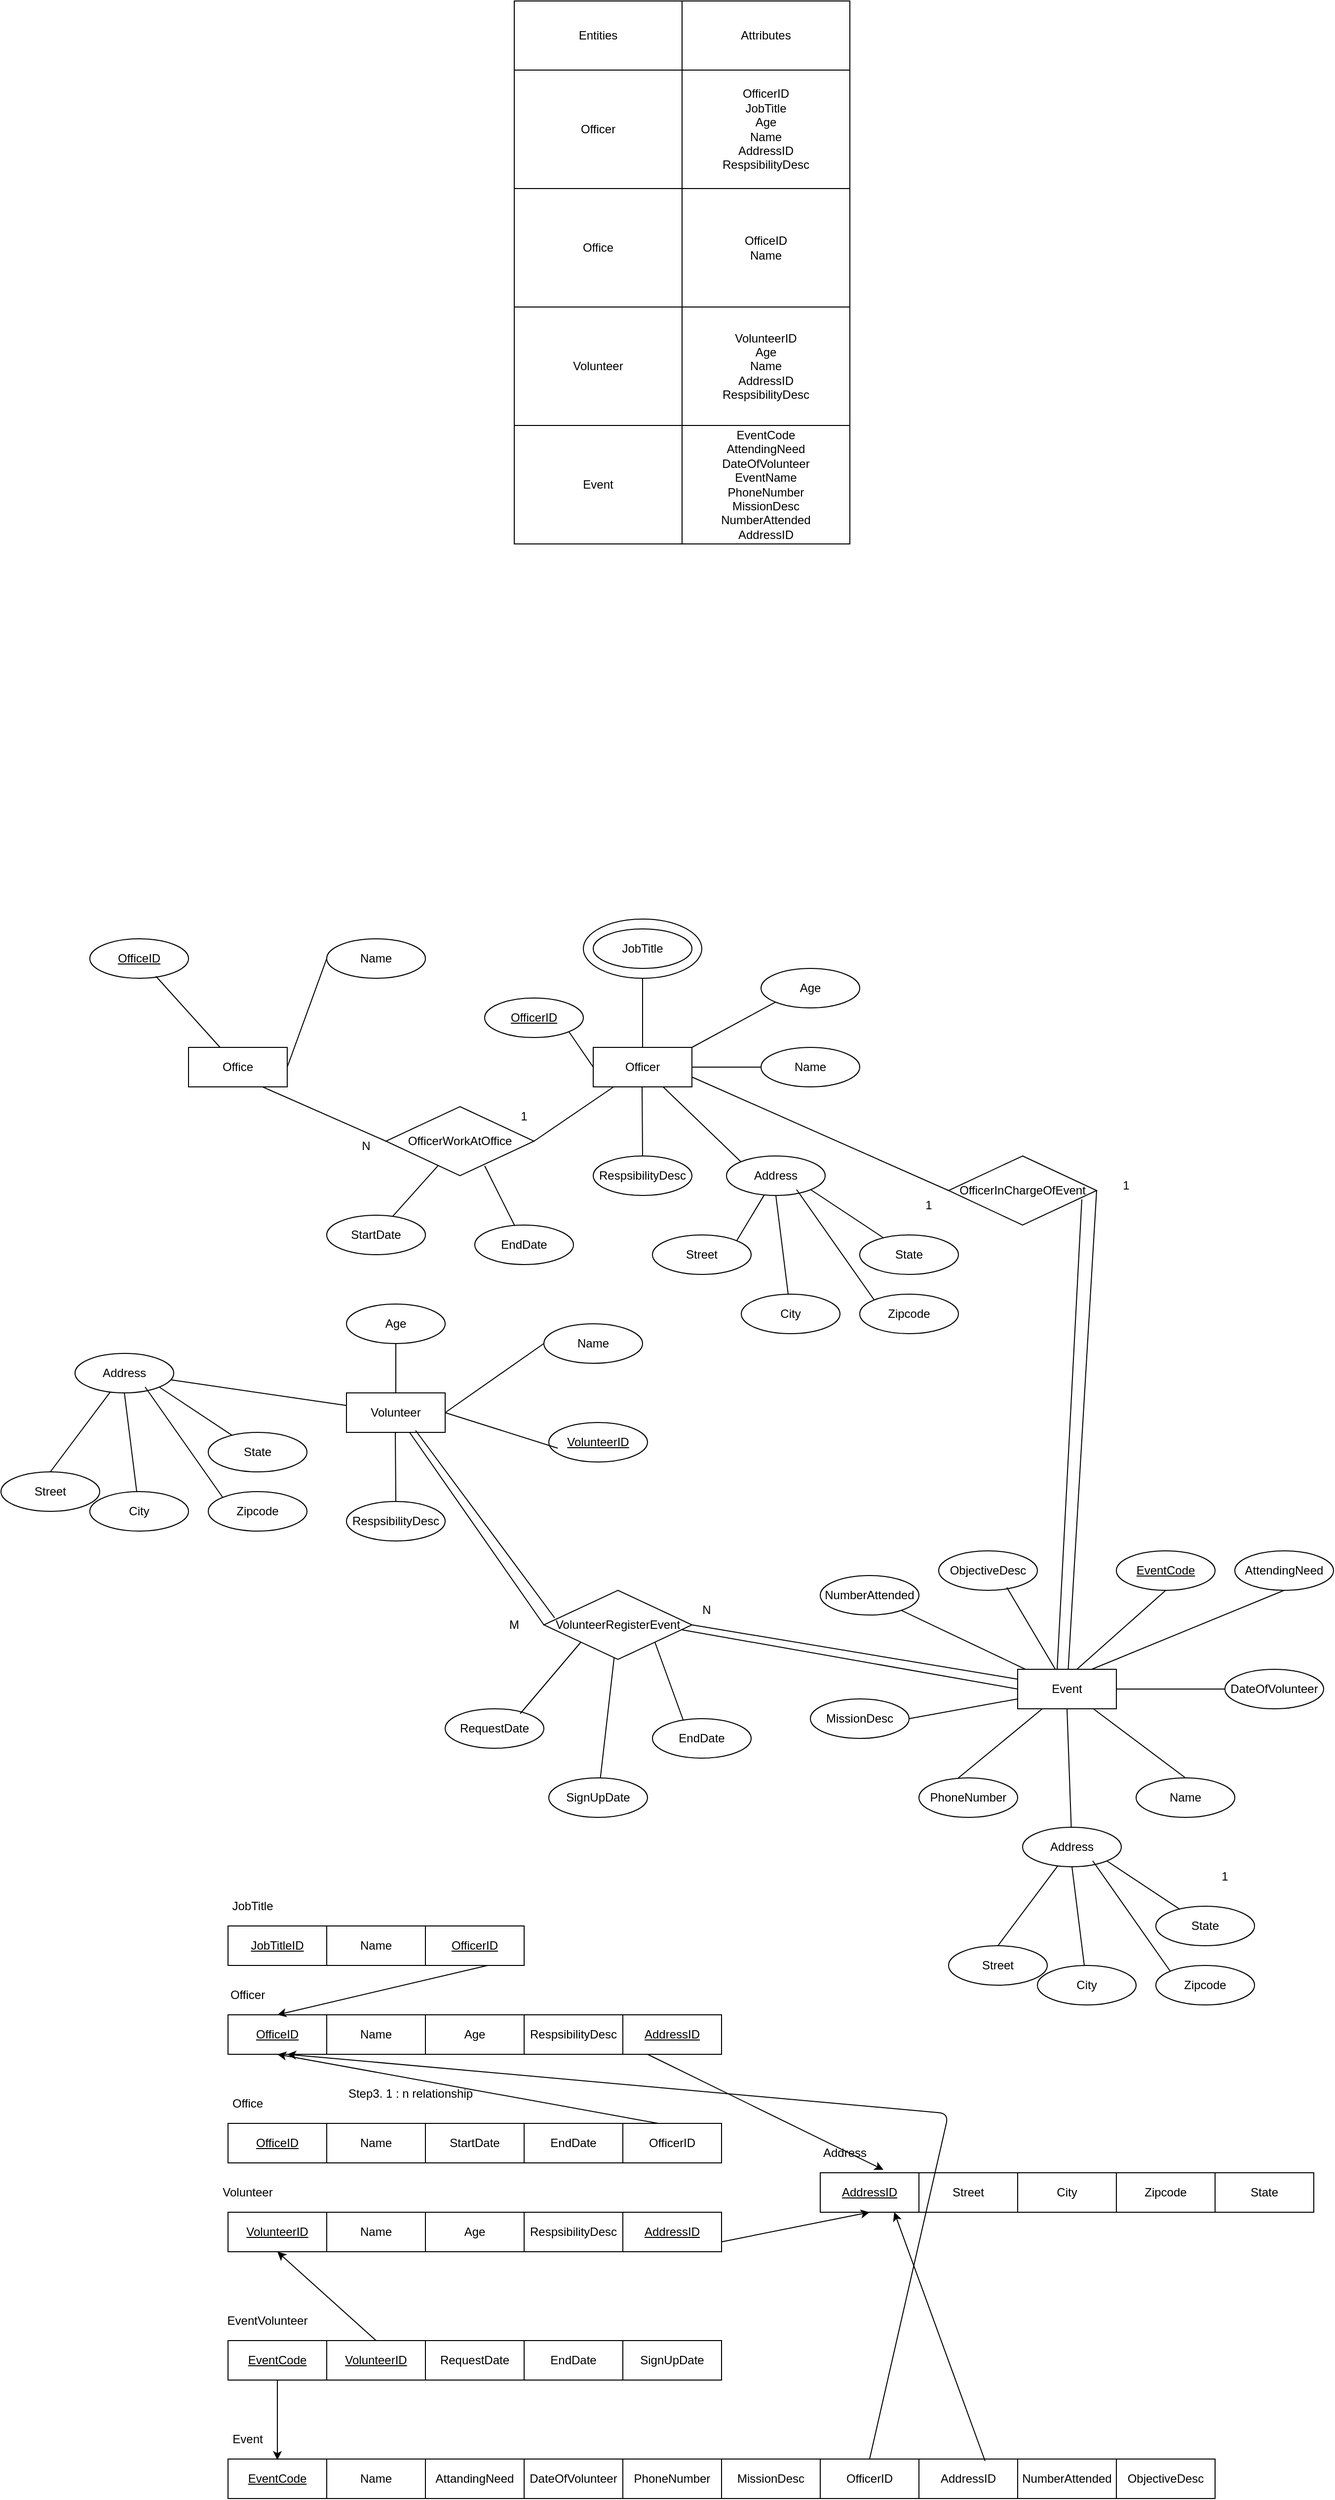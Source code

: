 <mxfile version="14.7.2" type="device"><diagram id="R2lEEEUBdFMjLlhIrx00" name="Page-1"><mxGraphModel dx="2272" dy="1862" grid="1" gridSize="10" guides="1" tooltips="1" connect="1" arrows="1" fold="1" page="1" pageScale="1" pageWidth="850" pageHeight="1100" math="0" shadow="0" extFonts="Permanent Marker^https://fonts.googleapis.com/css?family=Permanent+Marker"><root><mxCell id="0"/><mxCell id="1" parent="0"/><mxCell id="OsG_xHNchag8uxVpnhlV-4" value="Officer" style="whiteSpace=wrap;html=1;align=center;" parent="1" vertex="1"><mxGeometry x="290" y="290" width="100" height="40" as="geometry"/></mxCell><mxCell id="OsG_xHNchag8uxVpnhlV-6" value="JobTitle" style="ellipse;whiteSpace=wrap;html=1;align=center;" parent="1" vertex="1"><mxGeometry x="290" y="170" width="100" height="40" as="geometry"/></mxCell><mxCell id="OsG_xHNchag8uxVpnhlV-7" value="" style="ellipse;whiteSpace=wrap;html=1;align=center;fillColor=none;" parent="1" vertex="1"><mxGeometry x="280" y="160" width="120" height="60" as="geometry"/></mxCell><mxCell id="OsG_xHNchag8uxVpnhlV-9" value="" style="endArrow=none;html=1;rounded=0;exitX=0.5;exitY=0;exitDx=0;exitDy=0;" parent="1" source="OsG_xHNchag8uxVpnhlV-4" edge="1"><mxGeometry relative="1" as="geometry"><mxPoint x="230" y="260" as="sourcePoint"/><mxPoint x="340" y="220" as="targetPoint"/></mxGeometry></mxCell><mxCell id="OsG_xHNchag8uxVpnhlV-10" value="OfficerID" style="ellipse;whiteSpace=wrap;html=1;align=center;fontStyle=4;fillColor=none;" parent="1" vertex="1"><mxGeometry x="180" y="240" width="100" height="40" as="geometry"/></mxCell><mxCell id="OsG_xHNchag8uxVpnhlV-11" value="Name" style="ellipse;whiteSpace=wrap;html=1;align=center;fillColor=none;" parent="1" vertex="1"><mxGeometry x="460" y="290" width="100" height="40" as="geometry"/></mxCell><mxCell id="OsG_xHNchag8uxVpnhlV-12" value="Address" style="ellipse;whiteSpace=wrap;html=1;align=center;fillColor=none;" parent="1" vertex="1"><mxGeometry x="425" y="400" width="100" height="40" as="geometry"/></mxCell><mxCell id="OsG_xHNchag8uxVpnhlV-13" value="RespsibilityDesc" style="ellipse;whiteSpace=wrap;html=1;align=center;fillColor=none;" parent="1" vertex="1"><mxGeometry x="290" y="400" width="100" height="40" as="geometry"/></mxCell><mxCell id="OsG_xHNchag8uxVpnhlV-14" value="" style="endArrow=none;html=1;rounded=0;exitX=0.5;exitY=0;exitDx=0;exitDy=0;" parent="1" source="OsG_xHNchag8uxVpnhlV-13" edge="1"><mxGeometry relative="1" as="geometry"><mxPoint x="330" y="400" as="sourcePoint"/><mxPoint x="339.5" y="330" as="targetPoint"/></mxGeometry></mxCell><mxCell id="OsG_xHNchag8uxVpnhlV-16" value="" style="endArrow=none;html=1;rounded=0;exitX=0;exitY=0;exitDx=0;exitDy=0;" parent="1" source="OsG_xHNchag8uxVpnhlV-12" target="OsG_xHNchag8uxVpnhlV-4" edge="1"><mxGeometry relative="1" as="geometry"><mxPoint x="350" y="410" as="sourcePoint"/><mxPoint x="349.5" y="340" as="targetPoint"/></mxGeometry></mxCell><mxCell id="OsG_xHNchag8uxVpnhlV-17" value="" style="endArrow=none;html=1;rounded=0;entryX=1;entryY=0.5;entryDx=0;entryDy=0;exitX=0;exitY=0.5;exitDx=0;exitDy=0;" parent="1" source="OsG_xHNchag8uxVpnhlV-11" target="OsG_xHNchag8uxVpnhlV-4" edge="1"><mxGeometry relative="1" as="geometry"><mxPoint x="420" y="320" as="sourcePoint"/><mxPoint x="390.002" y="310" as="targetPoint"/></mxGeometry></mxCell><mxCell id="OsG_xHNchag8uxVpnhlV-23" value="" style="endArrow=none;html=1;rounded=0;exitX=1;exitY=1;exitDx=0;exitDy=0;" parent="1" source="OsG_xHNchag8uxVpnhlV-10" edge="1"><mxGeometry relative="1" as="geometry"><mxPoint x="190" y="310" as="sourcePoint"/><mxPoint x="290" y="310" as="targetPoint"/></mxGeometry></mxCell><mxCell id="OsG_xHNchag8uxVpnhlV-24" value="Office" style="whiteSpace=wrap;html=1;align=center;" parent="1" vertex="1"><mxGeometry x="-120" y="290" width="100" height="40" as="geometry"/></mxCell><mxCell id="OsG_xHNchag8uxVpnhlV-28" value="OfficeID" style="ellipse;whiteSpace=wrap;html=1;align=center;fontStyle=4;fillColor=none;" parent="1" vertex="1"><mxGeometry x="-220" y="180" width="100" height="40" as="geometry"/></mxCell><mxCell id="OsG_xHNchag8uxVpnhlV-29" value="Name" style="ellipse;whiteSpace=wrap;html=1;align=center;fillColor=none;" parent="1" vertex="1"><mxGeometry x="20" y="180" width="100" height="40" as="geometry"/></mxCell><mxCell id="OsG_xHNchag8uxVpnhlV-34" value="" style="endArrow=none;html=1;rounded=0;entryX=1;entryY=0.5;entryDx=0;entryDy=0;exitX=0;exitY=0.5;exitDx=0;exitDy=0;" parent="1" source="OsG_xHNchag8uxVpnhlV-29" target="OsG_xHNchag8uxVpnhlV-24" edge="1"><mxGeometry relative="1" as="geometry"><mxPoint x="10" y="250" as="sourcePoint"/><mxPoint x="-19.998" y="240" as="targetPoint"/></mxGeometry></mxCell><mxCell id="OsG_xHNchag8uxVpnhlV-35" value="" style="endArrow=none;html=1;rounded=0;exitX=0.67;exitY=0.95;exitDx=0;exitDy=0;exitPerimeter=0;" parent="1" source="OsG_xHNchag8uxVpnhlV-28" target="OsG_xHNchag8uxVpnhlV-24" edge="1"><mxGeometry relative="1" as="geometry"><mxPoint x="-220" y="240" as="sourcePoint"/><mxPoint x="-120" y="240" as="targetPoint"/></mxGeometry></mxCell><mxCell id="OsG_xHNchag8uxVpnhlV-36" value="Volunteer" style="whiteSpace=wrap;html=1;align=center;" parent="1" vertex="1"><mxGeometry x="40" y="640" width="100" height="40" as="geometry"/></mxCell><mxCell id="OsG_xHNchag8uxVpnhlV-40" value="VolunteerID" style="ellipse;whiteSpace=wrap;html=1;align=center;fontStyle=4;fillColor=none;" parent="1" vertex="1"><mxGeometry x="245" y="670" width="100" height="40" as="geometry"/></mxCell><mxCell id="OsG_xHNchag8uxVpnhlV-41" value="Name" style="ellipse;whiteSpace=wrap;html=1;align=center;fillColor=none;" parent="1" vertex="1"><mxGeometry x="240" y="570" width="100" height="40" as="geometry"/></mxCell><mxCell id="OsG_xHNchag8uxVpnhlV-43" value="RespsibilityDesc" style="ellipse;whiteSpace=wrap;html=1;align=center;fillColor=none;" parent="1" vertex="1"><mxGeometry x="40" y="750" width="100" height="40" as="geometry"/></mxCell><mxCell id="OsG_xHNchag8uxVpnhlV-44" value="" style="endArrow=none;html=1;rounded=0;exitX=0.5;exitY=0;exitDx=0;exitDy=0;" parent="1" source="OsG_xHNchag8uxVpnhlV-43" edge="1"><mxGeometry relative="1" as="geometry"><mxPoint x="80" y="750" as="sourcePoint"/><mxPoint x="89.5" y="680" as="targetPoint"/></mxGeometry></mxCell><mxCell id="OsG_xHNchag8uxVpnhlV-45" value="" style="endArrow=none;html=1;rounded=0;" parent="1" source="OsG_xHNchag8uxVpnhlV-226" target="OsG_xHNchag8uxVpnhlV-36" edge="1"><mxGeometry relative="1" as="geometry"><mxPoint x="204.645" y="735.858" as="sourcePoint"/><mxPoint x="99.5" y="690" as="targetPoint"/></mxGeometry></mxCell><mxCell id="OsG_xHNchag8uxVpnhlV-46" value="" style="endArrow=none;html=1;rounded=0;entryX=1;entryY=0.5;entryDx=0;entryDy=0;exitX=0;exitY=0.5;exitDx=0;exitDy=0;" parent="1" source="OsG_xHNchag8uxVpnhlV-41" target="OsG_xHNchag8uxVpnhlV-36" edge="1"><mxGeometry relative="1" as="geometry"><mxPoint x="170" y="670" as="sourcePoint"/><mxPoint x="140.002" y="660" as="targetPoint"/></mxGeometry></mxCell><mxCell id="OsG_xHNchag8uxVpnhlV-47" value="" style="endArrow=none;html=1;rounded=0;exitX=0.09;exitY=0.65;exitDx=0;exitDy=0;exitPerimeter=0;entryX=1;entryY=0.5;entryDx=0;entryDy=0;" parent="1" source="OsG_xHNchag8uxVpnhlV-40" target="OsG_xHNchag8uxVpnhlV-36" edge="1"><mxGeometry relative="1" as="geometry"><mxPoint x="-60" y="660" as="sourcePoint"/><mxPoint x="40" y="660" as="targetPoint"/></mxGeometry></mxCell><mxCell id="OsG_xHNchag8uxVpnhlV-48" value="Event" style="whiteSpace=wrap;html=1;align=center;" parent="1" vertex="1"><mxGeometry x="720" y="920" width="100" height="40" as="geometry"/></mxCell><mxCell id="OsG_xHNchag8uxVpnhlV-49" value="EventCode" style="ellipse;whiteSpace=wrap;html=1;align=center;fontStyle=4;fillColor=none;" parent="1" vertex="1"><mxGeometry x="820" y="800" width="100" height="40" as="geometry"/></mxCell><mxCell id="OsG_xHNchag8uxVpnhlV-52" value="MissionDesc" style="ellipse;whiteSpace=wrap;html=1;align=center;fillColor=none;" parent="1" vertex="1"><mxGeometry x="510" y="950" width="100" height="40" as="geometry"/></mxCell><mxCell id="OsG_xHNchag8uxVpnhlV-57" value="Name" style="ellipse;whiteSpace=wrap;html=1;align=center;fillColor=none;" parent="1" vertex="1"><mxGeometry x="840" y="1030" width="100" height="40" as="geometry"/></mxCell><mxCell id="OsG_xHNchag8uxVpnhlV-58" value="DateOfVolunteer" style="ellipse;whiteSpace=wrap;html=1;align=center;fillColor=none;" parent="1" vertex="1"><mxGeometry x="930" y="920" width="100" height="40" as="geometry"/></mxCell><mxCell id="OsG_xHNchag8uxVpnhlV-59" value="AttendingNeed" style="ellipse;whiteSpace=wrap;html=1;align=center;fillColor=none;" parent="1" vertex="1"><mxGeometry x="940" y="800" width="100" height="40" as="geometry"/></mxCell><mxCell id="OsG_xHNchag8uxVpnhlV-60" value="PhoneNumber" style="ellipse;whiteSpace=wrap;html=1;align=center;fillColor=none;" parent="1" vertex="1"><mxGeometry x="620" y="1030" width="100" height="40" as="geometry"/></mxCell><mxCell id="OsG_xHNchag8uxVpnhlV-63" value="" style="endArrow=none;html=1;rounded=0;exitX=1;exitY=0.5;exitDx=0;exitDy=0;" parent="1" source="OsG_xHNchag8uxVpnhlV-52" edge="1"><mxGeometry relative="1" as="geometry"><mxPoint x="630" y="940" as="sourcePoint"/><mxPoint x="720" y="950" as="targetPoint"/></mxGeometry></mxCell><mxCell id="OsG_xHNchag8uxVpnhlV-65" value="" style="endArrow=none;html=1;rounded=0;" parent="1" edge="1"><mxGeometry relative="1" as="geometry"><mxPoint x="820" y="940" as="sourcePoint"/><mxPoint x="930" y="940" as="targetPoint"/></mxGeometry></mxCell><mxCell id="OsG_xHNchag8uxVpnhlV-66" value="" style="endArrow=none;html=1;rounded=0;entryX=0.25;entryY=1;entryDx=0;entryDy=0;exitX=0.4;exitY=0;exitDx=0;exitDy=0;exitPerimeter=0;" parent="1" source="OsG_xHNchag8uxVpnhlV-60" target="OsG_xHNchag8uxVpnhlV-48" edge="1"><mxGeometry relative="1" as="geometry"><mxPoint x="600" y="979" as="sourcePoint"/><mxPoint x="720" y="979" as="targetPoint"/></mxGeometry></mxCell><mxCell id="OsG_xHNchag8uxVpnhlV-67" value="" style="endArrow=none;html=1;rounded=0;entryX=0.5;entryY=0;entryDx=0;entryDy=0;" parent="1" source="OsG_xHNchag8uxVpnhlV-48" target="OsG_xHNchag8uxVpnhlV-57" edge="1"><mxGeometry relative="1" as="geometry"><mxPoint x="730" y="990" as="sourcePoint"/><mxPoint x="880" y="1040" as="targetPoint"/></mxGeometry></mxCell><mxCell id="OsG_xHNchag8uxVpnhlV-68" value="" style="endArrow=none;html=1;rounded=0;entryX=0.5;entryY=1;entryDx=0;entryDy=0;exitX=0.75;exitY=0;exitDx=0;exitDy=0;" parent="1" source="OsG_xHNchag8uxVpnhlV-48" target="OsG_xHNchag8uxVpnhlV-59" edge="1"><mxGeometry relative="1" as="geometry"><mxPoint x="780" y="880" as="sourcePoint"/><mxPoint x="900" y="880" as="targetPoint"/></mxGeometry></mxCell><mxCell id="OsG_xHNchag8uxVpnhlV-69" value="" style="endArrow=none;html=1;rounded=0;entryX=0.5;entryY=1;entryDx=0;entryDy=0;" parent="1" target="OsG_xHNchag8uxVpnhlV-49" edge="1"><mxGeometry relative="1" as="geometry"><mxPoint x="780" y="920" as="sourcePoint"/><mxPoint x="735" y="850" as="targetPoint"/></mxGeometry></mxCell><mxCell id="OsG_xHNchag8uxVpnhlV-105" value="Event" style="rounded=0;whiteSpace=wrap;html=1;fillColor=none;" parent="1" vertex="1"><mxGeometry x="210" y="-340" width="170" height="120" as="geometry"/></mxCell><mxCell id="OsG_xHNchag8uxVpnhlV-106" value="EventCode&lt;br&gt;AttendingNeed&lt;br&gt;DateOfVolunteer&lt;br&gt;EventName&lt;br&gt;PhoneNumber&lt;br&gt;MissionDesc&lt;br&gt;NumberAttended&lt;br&gt;AddressID" style="rounded=0;whiteSpace=wrap;html=1;fillColor=none;" parent="1" vertex="1"><mxGeometry x="380" y="-340" width="170" height="120" as="geometry"/></mxCell><mxCell id="OsG_xHNchag8uxVpnhlV-107" value="Volunteer" style="rounded=0;whiteSpace=wrap;html=1;fillColor=none;" parent="1" vertex="1"><mxGeometry x="210" y="-460" width="170" height="120" as="geometry"/></mxCell><mxCell id="OsG_xHNchag8uxVpnhlV-108" value="VolunteerID&lt;br&gt;Age&lt;br&gt;Name&lt;br&gt;AddressID&lt;br&gt;RespsibilityDesc" style="rounded=0;whiteSpace=wrap;html=1;fillColor=none;" parent="1" vertex="1"><mxGeometry x="380" y="-460" width="170" height="120" as="geometry"/></mxCell><mxCell id="OsG_xHNchag8uxVpnhlV-109" value="Office" style="rounded=0;whiteSpace=wrap;html=1;fillColor=none;" parent="1" vertex="1"><mxGeometry x="210" y="-580" width="170" height="120" as="geometry"/></mxCell><mxCell id="OsG_xHNchag8uxVpnhlV-110" value="OfficeID&lt;br&gt;Name" style="rounded=0;whiteSpace=wrap;html=1;fillColor=none;" parent="1" vertex="1"><mxGeometry x="380" y="-580" width="170" height="120" as="geometry"/></mxCell><mxCell id="OsG_xHNchag8uxVpnhlV-111" value="Officer" style="rounded=0;whiteSpace=wrap;html=1;fillColor=none;" parent="1" vertex="1"><mxGeometry x="210" y="-700" width="170" height="120" as="geometry"/></mxCell><mxCell id="OsG_xHNchag8uxVpnhlV-112" value="OfficerID&lt;br&gt;JobTitle&lt;br&gt;Age&lt;br&gt;Name&lt;br&gt;AddressID&lt;br&gt;RespsibilityDesc" style="rounded=0;whiteSpace=wrap;html=1;fillColor=none;" parent="1" vertex="1"><mxGeometry x="380" y="-700" width="170" height="120" as="geometry"/></mxCell><mxCell id="OsG_xHNchag8uxVpnhlV-113" value="Entities" style="rounded=0;whiteSpace=wrap;html=1;fillColor=none;" parent="1" vertex="1"><mxGeometry x="210" y="-770" width="170" height="70" as="geometry"/></mxCell><mxCell id="OsG_xHNchag8uxVpnhlV-114" value="Attributes" style="rounded=0;whiteSpace=wrap;html=1;fillColor=none;" parent="1" vertex="1"><mxGeometry x="380" y="-770" width="170" height="70" as="geometry"/></mxCell><mxCell id="OsG_xHNchag8uxVpnhlV-116" value="OfficerWorkAtOffice" style="shape=rhombus;perimeter=rhombusPerimeter;whiteSpace=wrap;html=1;align=center;fillColor=none;" parent="1" vertex="1"><mxGeometry x="80" y="350" width="150" height="70" as="geometry"/></mxCell><mxCell id="OsG_xHNchag8uxVpnhlV-117" value="VolunteerRegisterEvent" style="shape=rhombus;perimeter=rhombusPerimeter;whiteSpace=wrap;html=1;align=center;fillColor=none;" parent="1" vertex="1"><mxGeometry x="240" y="840" width="150" height="70" as="geometry"/></mxCell><mxCell id="OsG_xHNchag8uxVpnhlV-118" value="OfficerInChargeOfEvent" style="shape=rhombus;perimeter=rhombusPerimeter;whiteSpace=wrap;html=1;align=center;fillColor=none;" parent="1" vertex="1"><mxGeometry x="650" y="400" width="150" height="70" as="geometry"/></mxCell><mxCell id="OsG_xHNchag8uxVpnhlV-120" value="" style="endArrow=none;html=1;entryX=1;entryY=0.75;entryDx=0;entryDy=0;exitX=0;exitY=0.5;exitDx=0;exitDy=0;" parent="1" source="OsG_xHNchag8uxVpnhlV-118" target="OsG_xHNchag8uxVpnhlV-4" edge="1"><mxGeometry width="50" height="50" relative="1" as="geometry"><mxPoint x="660" y="480" as="sourcePoint"/><mxPoint x="710" y="430" as="targetPoint"/></mxGeometry></mxCell><mxCell id="OsG_xHNchag8uxVpnhlV-121" value="" style="endArrow=none;html=1;entryX=1;entryY=0.5;entryDx=0;entryDy=0;" parent="1" source="OsG_xHNchag8uxVpnhlV-48" target="OsG_xHNchag8uxVpnhlV-118" edge="1"><mxGeometry width="50" height="50" relative="1" as="geometry"><mxPoint x="740" y="780" as="sourcePoint"/><mxPoint x="790" y="730" as="targetPoint"/></mxGeometry></mxCell><mxCell id="OsG_xHNchag8uxVpnhlV-122" value="1" style="text;html=1;strokeColor=none;fillColor=none;align=center;verticalAlign=middle;whiteSpace=wrap;rounded=0;" parent="1" vertex="1"><mxGeometry x="610" y="440" width="40" height="20" as="geometry"/></mxCell><mxCell id="OsG_xHNchag8uxVpnhlV-123" value="1" style="text;html=1;strokeColor=none;fillColor=none;align=center;verticalAlign=middle;whiteSpace=wrap;rounded=0;" parent="1" vertex="1"><mxGeometry x="810" y="420" width="40" height="20" as="geometry"/></mxCell><mxCell id="OsG_xHNchag8uxVpnhlV-124" value="" style="endArrow=none;html=1;exitX=0;exitY=0.5;exitDx=0;exitDy=0;" parent="1" source="OsG_xHNchag8uxVpnhlV-117" target="OsG_xHNchag8uxVpnhlV-36" edge="1"><mxGeometry width="50" height="50" relative="1" as="geometry"><mxPoint x="220" y="860" as="sourcePoint"/><mxPoint x="90" y="780" as="targetPoint"/></mxGeometry></mxCell><mxCell id="OsG_xHNchag8uxVpnhlV-125" value="" style="endArrow=none;html=1;entryX=0;entryY=0.25;entryDx=0;entryDy=0;exitX=1;exitY=0.5;exitDx=0;exitDy=0;" parent="1" source="OsG_xHNchag8uxVpnhlV-117" target="OsG_xHNchag8uxVpnhlV-48" edge="1"><mxGeometry width="50" height="50" relative="1" as="geometry"><mxPoint x="280" y="980" as="sourcePoint"/><mxPoint x="330" y="930" as="targetPoint"/></mxGeometry></mxCell><mxCell id="OsG_xHNchag8uxVpnhlV-126" value="" style="endArrow=none;html=1;entryX=0.9;entryY=0.629;entryDx=0;entryDy=0;entryPerimeter=0;" parent="1" target="OsG_xHNchag8uxVpnhlV-118" edge="1"><mxGeometry width="50" height="50" relative="1" as="geometry"><mxPoint x="760" y="920" as="sourcePoint"/><mxPoint x="820" y="620" as="targetPoint"/></mxGeometry></mxCell><mxCell id="OsG_xHNchag8uxVpnhlV-129" value="" style="endArrow=none;html=1;exitX=0.073;exitY=0.4;exitDx=0;exitDy=0;exitPerimeter=0;" parent="1" source="OsG_xHNchag8uxVpnhlV-117" edge="1"><mxGeometry width="50" height="50" relative="1" as="geometry"><mxPoint x="250" y="860" as="sourcePoint"/><mxPoint x="110" y="678" as="targetPoint"/></mxGeometry></mxCell><mxCell id="OsG_xHNchag8uxVpnhlV-130" value="" style="endArrow=none;html=1;exitX=1;exitY=0.5;exitDx=0;exitDy=0;entryX=0;entryY=0.5;entryDx=0;entryDy=0;" parent="1" target="OsG_xHNchag8uxVpnhlV-48" edge="1"><mxGeometry width="50" height="50" relative="1" as="geometry"><mxPoint x="380" y="880" as="sourcePoint"/><mxPoint x="710" y="920" as="targetPoint"/></mxGeometry></mxCell><mxCell id="OsG_xHNchag8uxVpnhlV-131" value="M" style="text;html=1;strokeColor=none;fillColor=none;align=center;verticalAlign=middle;whiteSpace=wrap;rounded=0;" parent="1" vertex="1"><mxGeometry x="190" y="865" width="40" height="20" as="geometry"/></mxCell><mxCell id="OsG_xHNchag8uxVpnhlV-132" value="N" style="text;html=1;strokeColor=none;fillColor=none;align=center;verticalAlign=middle;whiteSpace=wrap;rounded=0;" parent="1" vertex="1"><mxGeometry x="385" y="850" width="40" height="20" as="geometry"/></mxCell><mxCell id="OsG_xHNchag8uxVpnhlV-133" value="" style="endArrow=none;html=1;exitX=1;exitY=0.5;exitDx=0;exitDy=0;" parent="1" source="OsG_xHNchag8uxVpnhlV-116" target="OsG_xHNchag8uxVpnhlV-4" edge="1"><mxGeometry width="50" height="50" relative="1" as="geometry"><mxPoint x="190" y="400" as="sourcePoint"/><mxPoint x="240" y="350" as="targetPoint"/></mxGeometry></mxCell><mxCell id="OsG_xHNchag8uxVpnhlV-134" value="" style="endArrow=none;html=1;exitX=0.75;exitY=1;exitDx=0;exitDy=0;" parent="1" source="OsG_xHNchag8uxVpnhlV-24" edge="1"><mxGeometry width="50" height="50" relative="1" as="geometry"><mxPoint x="330" y="560" as="sourcePoint"/><mxPoint x="80" y="385" as="targetPoint"/></mxGeometry></mxCell><mxCell id="OsG_xHNchag8uxVpnhlV-135" value="1" style="text;html=1;strokeColor=none;fillColor=none;align=center;verticalAlign=middle;whiteSpace=wrap;rounded=0;" parent="1" vertex="1"><mxGeometry x="200" y="350" width="40" height="20" as="geometry"/></mxCell><mxCell id="OsG_xHNchag8uxVpnhlV-136" value="N" style="text;html=1;strokeColor=none;fillColor=none;align=center;verticalAlign=middle;whiteSpace=wrap;rounded=0;" parent="1" vertex="1"><mxGeometry x="40" y="380" width="40" height="20" as="geometry"/></mxCell><mxCell id="OsG_xHNchag8uxVpnhlV-138" value="RequestDate" style="ellipse;whiteSpace=wrap;html=1;align=center;fillColor=none;" parent="1" vertex="1"><mxGeometry x="140" y="960" width="100" height="40" as="geometry"/></mxCell><mxCell id="OsG_xHNchag8uxVpnhlV-139" value="EndDate" style="ellipse;whiteSpace=wrap;html=1;align=center;fillColor=none;" parent="1" vertex="1"><mxGeometry x="350" y="970" width="100" height="40" as="geometry"/></mxCell><mxCell id="OsG_xHNchag8uxVpnhlV-140" value="" style="endArrow=none;html=1;exitX=0.76;exitY=0.125;exitDx=0;exitDy=0;exitPerimeter=0;entryX=0;entryY=1;entryDx=0;entryDy=0;" parent="1" source="OsG_xHNchag8uxVpnhlV-138" target="OsG_xHNchag8uxVpnhlV-117" edge="1"><mxGeometry width="50" height="50" relative="1" as="geometry"><mxPoint x="220" y="950" as="sourcePoint"/><mxPoint x="270" y="900" as="targetPoint"/></mxGeometry></mxCell><mxCell id="OsG_xHNchag8uxVpnhlV-141" value="" style="endArrow=none;html=1;entryX=1;entryY=1;entryDx=0;entryDy=0;exitX=0.31;exitY=0.025;exitDx=0;exitDy=0;exitPerimeter=0;" parent="1" source="OsG_xHNchag8uxVpnhlV-139" target="OsG_xHNchag8uxVpnhlV-117" edge="1"><mxGeometry width="50" height="50" relative="1" as="geometry"><mxPoint x="320" y="970" as="sourcePoint"/><mxPoint x="287.5" y="902.5" as="targetPoint"/></mxGeometry></mxCell><mxCell id="OsG_xHNchag8uxVpnhlV-146" value="StartDate" style="ellipse;whiteSpace=wrap;html=1;align=center;fillColor=none;" parent="1" vertex="1"><mxGeometry x="20" y="460" width="100" height="40" as="geometry"/></mxCell><mxCell id="OsG_xHNchag8uxVpnhlV-147" value="EndDate" style="ellipse;whiteSpace=wrap;html=1;align=center;fillColor=none;" parent="1" vertex="1"><mxGeometry x="170" y="470" width="100" height="40" as="geometry"/></mxCell><mxCell id="OsG_xHNchag8uxVpnhlV-148" value="" style="endArrow=none;html=1;" parent="1" source="OsG_xHNchag8uxVpnhlV-146" target="OsG_xHNchag8uxVpnhlV-116" edge="1"><mxGeometry width="50" height="50" relative="1" as="geometry"><mxPoint x="-10" y="480" as="sourcePoint"/><mxPoint x="40" y="430" as="targetPoint"/></mxGeometry></mxCell><mxCell id="OsG_xHNchag8uxVpnhlV-149" value="" style="endArrow=none;html=1;entryX=0.667;entryY=0.857;entryDx=0;entryDy=0;entryPerimeter=0;" parent="1" source="OsG_xHNchag8uxVpnhlV-147" target="OsG_xHNchag8uxVpnhlV-116" edge="1"><mxGeometry width="50" height="50" relative="1" as="geometry"><mxPoint x="63.277" y="472.3" as="sourcePoint"/><mxPoint x="136.467" y="416.685" as="targetPoint"/></mxGeometry></mxCell><mxCell id="OsG_xHNchag8uxVpnhlV-157" value="&lt;u&gt;OfficeID&lt;/u&gt;" style="whiteSpace=wrap;html=1;align=center;fillColor=none;" parent="1" vertex="1"><mxGeometry x="-80" y="1380" width="100" height="40" as="geometry"/></mxCell><mxCell id="OsG_xHNchag8uxVpnhlV-158" value="Office" style="text;html=1;strokeColor=none;fillColor=none;align=center;verticalAlign=middle;whiteSpace=wrap;rounded=0;" parent="1" vertex="1"><mxGeometry x="-80" y="1350" width="40" height="20" as="geometry"/></mxCell><mxCell id="OsG_xHNchag8uxVpnhlV-159" value="Name" style="whiteSpace=wrap;html=1;align=center;fillColor=none;" parent="1" vertex="1"><mxGeometry x="20" y="1380" width="100" height="40" as="geometry"/></mxCell><mxCell id="OsG_xHNchag8uxVpnhlV-160" value="OfficerID" style="whiteSpace=wrap;html=1;align=center;fillColor=none;" parent="1" vertex="1"><mxGeometry x="320" y="1380" width="100" height="40" as="geometry"/></mxCell><mxCell id="OsG_xHNchag8uxVpnhlV-163" value="StartDate" style="whiteSpace=wrap;html=1;align=center;fillColor=none;" parent="1" vertex="1"><mxGeometry x="120" y="1380" width="100" height="40" as="geometry"/></mxCell><mxCell id="OsG_xHNchag8uxVpnhlV-164" value="EndDate" style="whiteSpace=wrap;html=1;align=center;fillColor=none;" parent="1" vertex="1"><mxGeometry x="220" y="1380" width="100" height="40" as="geometry"/></mxCell><mxCell id="OsG_xHNchag8uxVpnhlV-165" value="&lt;u&gt;OfficeID&lt;/u&gt;" style="whiteSpace=wrap;html=1;align=center;fillColor=none;" parent="1" vertex="1"><mxGeometry x="-80" y="1270" width="100" height="40" as="geometry"/></mxCell><mxCell id="OsG_xHNchag8uxVpnhlV-166" value="Officer" style="text;html=1;strokeColor=none;fillColor=none;align=center;verticalAlign=middle;whiteSpace=wrap;rounded=0;" parent="1" vertex="1"><mxGeometry x="-80" y="1240" width="40" height="20" as="geometry"/></mxCell><mxCell id="OsG_xHNchag8uxVpnhlV-167" value="Name" style="whiteSpace=wrap;html=1;align=center;fillColor=none;" parent="1" vertex="1"><mxGeometry x="20" y="1270" width="100" height="40" as="geometry"/></mxCell><mxCell id="OsG_xHNchag8uxVpnhlV-169" value="Age" style="whiteSpace=wrap;html=1;align=center;fillColor=none;" parent="1" vertex="1"><mxGeometry x="120" y="1270" width="100" height="40" as="geometry"/></mxCell><mxCell id="OsG_xHNchag8uxVpnhlV-173" value="" style="endArrow=classic;html=1;exitX=0.36;exitY=0;exitDx=0;exitDy=0;exitPerimeter=0;entryX=0.5;entryY=1;entryDx=0;entryDy=0;" parent="1" source="OsG_xHNchag8uxVpnhlV-160" target="OsG_xHNchag8uxVpnhlV-165" edge="1"><mxGeometry width="50" height="50" relative="1" as="geometry"><mxPoint x="70" y="1240" as="sourcePoint"/><mxPoint x="-20" y="1290" as="targetPoint"/></mxGeometry></mxCell><mxCell id="OsG_xHNchag8uxVpnhlV-174" value="&lt;u&gt;EventCode&lt;/u&gt;" style="whiteSpace=wrap;html=1;align=center;fillColor=none;" parent="1" vertex="1"><mxGeometry x="-80" y="1600" width="100" height="40" as="geometry"/></mxCell><mxCell id="OsG_xHNchag8uxVpnhlV-175" value="EventVolunteer" style="text;html=1;strokeColor=none;fillColor=none;align=center;verticalAlign=middle;whiteSpace=wrap;rounded=0;" parent="1" vertex="1"><mxGeometry x="-80" y="1570" width="80" height="20" as="geometry"/></mxCell><mxCell id="OsG_xHNchag8uxVpnhlV-176" value="&lt;u&gt;VolunteerID&lt;/u&gt;" style="whiteSpace=wrap;html=1;align=center;fillColor=none;" parent="1" vertex="1"><mxGeometry x="20" y="1600" width="100" height="40" as="geometry"/></mxCell><mxCell id="OsG_xHNchag8uxVpnhlV-177" value="RequestDate" style="whiteSpace=wrap;html=1;align=center;fillColor=none;" parent="1" vertex="1"><mxGeometry x="120" y="1600" width="100" height="40" as="geometry"/></mxCell><mxCell id="OsG_xHNchag8uxVpnhlV-178" value="EndDate" style="whiteSpace=wrap;html=1;align=center;fillColor=none;" parent="1" vertex="1"><mxGeometry x="220" y="1600" width="100" height="40" as="geometry"/></mxCell><mxCell id="OsG_xHNchag8uxVpnhlV-182" value="" style="endArrow=classic;html=1;exitX=0.5;exitY=0;exitDx=0;exitDy=0;" parent="1" source="OsG_xHNchag8uxVpnhlV-206" edge="1"><mxGeometry width="50" height="50" relative="1" as="geometry"><mxPoint x="110" y="1520" as="sourcePoint"/><mxPoint x="-20" y="1310" as="targetPoint"/><Array as="points"><mxPoint x="650" y="1370"/></Array></mxGeometry></mxCell><mxCell id="OsG_xHNchag8uxVpnhlV-183" value="&lt;u&gt;VolunteerID&lt;/u&gt;" style="whiteSpace=wrap;html=1;align=center;fillColor=none;" parent="1" vertex="1"><mxGeometry x="-80" y="1470" width="100" height="40" as="geometry"/></mxCell><mxCell id="OsG_xHNchag8uxVpnhlV-184" value="Volunteer" style="text;html=1;strokeColor=none;fillColor=none;align=center;verticalAlign=middle;whiteSpace=wrap;rounded=0;" parent="1" vertex="1"><mxGeometry x="-80" y="1440" width="40" height="20" as="geometry"/></mxCell><mxCell id="OsG_xHNchag8uxVpnhlV-185" value="Name" style="whiteSpace=wrap;html=1;align=center;fillColor=none;" parent="1" vertex="1"><mxGeometry x="20" y="1470" width="100" height="40" as="geometry"/></mxCell><mxCell id="OsG_xHNchag8uxVpnhlV-189" value="RespsibilityDesc" style="whiteSpace=wrap;html=1;align=center;fillColor=none;" parent="1" vertex="1"><mxGeometry x="220" y="1470" width="100" height="40" as="geometry"/></mxCell><mxCell id="OsG_xHNchag8uxVpnhlV-193" value="Step3. 1 : n relationship" style="text;html=1;strokeColor=none;fillColor=none;align=center;verticalAlign=middle;whiteSpace=wrap;rounded=0;" parent="1" vertex="1"><mxGeometry x="20" y="1340" width="170" height="20" as="geometry"/></mxCell><mxCell id="OsG_xHNchag8uxVpnhlV-199" value="&lt;u&gt;EventCode&lt;/u&gt;" style="whiteSpace=wrap;html=1;align=center;fillColor=none;" parent="1" vertex="1"><mxGeometry x="-80" y="1720" width="100" height="40" as="geometry"/></mxCell><mxCell id="OsG_xHNchag8uxVpnhlV-200" value="Event" style="text;html=1;strokeColor=none;fillColor=none;align=center;verticalAlign=middle;whiteSpace=wrap;rounded=0;" parent="1" vertex="1"><mxGeometry x="-80" y="1690" width="40" height="20" as="geometry"/></mxCell><mxCell id="OsG_xHNchag8uxVpnhlV-201" value="Name" style="whiteSpace=wrap;html=1;align=center;fillColor=none;" parent="1" vertex="1"><mxGeometry x="20" y="1720" width="100" height="40" as="geometry"/></mxCell><mxCell id="OsG_xHNchag8uxVpnhlV-202" value="AttandingNeed" style="whiteSpace=wrap;html=1;align=center;fillColor=none;" parent="1" vertex="1"><mxGeometry x="120" y="1720" width="100" height="40" as="geometry"/></mxCell><mxCell id="OsG_xHNchag8uxVpnhlV-203" value="DateOfVolunteer" style="whiteSpace=wrap;html=1;align=center;fillColor=none;" parent="1" vertex="1"><mxGeometry x="220" y="1720" width="100" height="40" as="geometry"/></mxCell><mxCell id="OsG_xHNchag8uxVpnhlV-204" value="PhoneNumber" style="whiteSpace=wrap;html=1;align=center;fillColor=none;" parent="1" vertex="1"><mxGeometry x="320" y="1720" width="100" height="40" as="geometry"/></mxCell><mxCell id="OsG_xHNchag8uxVpnhlV-205" value="MissionDesc" style="whiteSpace=wrap;html=1;align=center;fillColor=none;" parent="1" vertex="1"><mxGeometry x="420" y="1720" width="100" height="40" as="geometry"/></mxCell><mxCell id="OsG_xHNchag8uxVpnhlV-206" value="OfficerID" style="whiteSpace=wrap;html=1;align=center;fillColor=none;" parent="1" vertex="1"><mxGeometry x="520" y="1720" width="100" height="40" as="geometry"/></mxCell><mxCell id="OsG_xHNchag8uxVpnhlV-211" value="" style="endArrow=classic;html=1;entryX=0.5;entryY=1;entryDx=0;entryDy=0;exitX=0.5;exitY=0;exitDx=0;exitDy=0;" parent="1" source="OsG_xHNchag8uxVpnhlV-176" target="OsG_xHNchag8uxVpnhlV-183" edge="1"><mxGeometry width="50" height="50" relative="1" as="geometry"><mxPoint x="-200" y="1590" as="sourcePoint"/><mxPoint x="-150" y="1540" as="targetPoint"/></mxGeometry></mxCell><mxCell id="OsG_xHNchag8uxVpnhlV-212" value="" style="endArrow=classic;html=1;entryX=0.5;entryY=0.025;entryDx=0;entryDy=0;entryPerimeter=0;exitX=0.5;exitY=1;exitDx=0;exitDy=0;" parent="1" source="OsG_xHNchag8uxVpnhlV-174" target="OsG_xHNchag8uxVpnhlV-199" edge="1"><mxGeometry width="50" height="50" relative="1" as="geometry"><mxPoint x="-210" y="1740" as="sourcePoint"/><mxPoint x="-160" y="1690" as="targetPoint"/></mxGeometry></mxCell><mxCell id="OsG_xHNchag8uxVpnhlV-213" value="&lt;u&gt;JobTitleID&lt;/u&gt;" style="whiteSpace=wrap;html=1;align=center;fillColor=none;" parent="1" vertex="1"><mxGeometry x="-80" y="1180" width="100" height="40" as="geometry"/></mxCell><mxCell id="OsG_xHNchag8uxVpnhlV-214" value="JobTitle" style="text;html=1;strokeColor=none;fillColor=none;align=center;verticalAlign=middle;whiteSpace=wrap;rounded=0;" parent="1" vertex="1"><mxGeometry x="-80" y="1150" width="50" height="20" as="geometry"/></mxCell><mxCell id="OsG_xHNchag8uxVpnhlV-215" value="Name" style="whiteSpace=wrap;html=1;align=center;fillColor=none;" parent="1" vertex="1"><mxGeometry x="20" y="1180" width="100" height="40" as="geometry"/></mxCell><mxCell id="OsG_xHNchag8uxVpnhlV-216" value="&lt;u&gt;OfficerID&lt;/u&gt;" style="whiteSpace=wrap;html=1;align=center;fillColor=none;" parent="1" vertex="1"><mxGeometry x="120" y="1180" width="100" height="40" as="geometry"/></mxCell><mxCell id="OsG_xHNchag8uxVpnhlV-217" value="" style="endArrow=classic;html=1;entryX=0.5;entryY=0;entryDx=0;entryDy=0;exitX=0.63;exitY=1;exitDx=0;exitDy=0;exitPerimeter=0;" parent="1" source="OsG_xHNchag8uxVpnhlV-216" target="OsG_xHNchag8uxVpnhlV-165" edge="1"><mxGeometry width="50" height="50" relative="1" as="geometry"><mxPoint x="-250" y="1360" as="sourcePoint"/><mxPoint x="-200" y="1310" as="targetPoint"/></mxGeometry></mxCell><mxCell id="OsG_xHNchag8uxVpnhlV-218" value="Street" style="ellipse;whiteSpace=wrap;html=1;align=center;fillColor=none;" parent="1" vertex="1"><mxGeometry x="350" y="480" width="100" height="40" as="geometry"/></mxCell><mxCell id="OsG_xHNchag8uxVpnhlV-219" value="City" style="ellipse;whiteSpace=wrap;html=1;align=center;fillColor=none;" parent="1" vertex="1"><mxGeometry x="440" y="540" width="100" height="40" as="geometry"/></mxCell><mxCell id="OsG_xHNchag8uxVpnhlV-220" value="Zipcode" style="ellipse;whiteSpace=wrap;html=1;align=center;fillColor=none;" parent="1" vertex="1"><mxGeometry x="560" y="540" width="100" height="40" as="geometry"/></mxCell><mxCell id="OsG_xHNchag8uxVpnhlV-221" value="State" style="ellipse;whiteSpace=wrap;html=1;align=center;fillColor=none;" parent="1" vertex="1"><mxGeometry x="560" y="480" width="100" height="40" as="geometry"/></mxCell><mxCell id="OsG_xHNchag8uxVpnhlV-222" value="" style="endArrow=none;html=1;exitX=1;exitY=0;exitDx=0;exitDy=0;" parent="1" source="OsG_xHNchag8uxVpnhlV-218" target="OsG_xHNchag8uxVpnhlV-12" edge="1"><mxGeometry width="50" height="50" relative="1" as="geometry"><mxPoint x="440" y="510" as="sourcePoint"/><mxPoint x="490" y="460" as="targetPoint"/></mxGeometry></mxCell><mxCell id="OsG_xHNchag8uxVpnhlV-223" value="" style="endArrow=none;html=1;entryX=0.5;entryY=1;entryDx=0;entryDy=0;" parent="1" source="OsG_xHNchag8uxVpnhlV-219" target="OsG_xHNchag8uxVpnhlV-12" edge="1"><mxGeometry width="50" height="50" relative="1" as="geometry"><mxPoint x="470" y="520" as="sourcePoint"/><mxPoint x="520" y="470" as="targetPoint"/></mxGeometry></mxCell><mxCell id="OsG_xHNchag8uxVpnhlV-224" value="" style="endArrow=none;html=1;exitX=0;exitY=0;exitDx=0;exitDy=0;entryX=0.71;entryY=0.85;entryDx=0;entryDy=0;entryPerimeter=0;" parent="1" source="OsG_xHNchag8uxVpnhlV-220" target="OsG_xHNchag8uxVpnhlV-12" edge="1"><mxGeometry width="50" height="50" relative="1" as="geometry"><mxPoint x="487" y="546" as="sourcePoint"/><mxPoint x="500" y="436" as="targetPoint"/></mxGeometry></mxCell><mxCell id="OsG_xHNchag8uxVpnhlV-225" value="" style="endArrow=none;html=1;entryX=1;entryY=1;entryDx=0;entryDy=0;" parent="1" source="OsG_xHNchag8uxVpnhlV-221" target="OsG_xHNchag8uxVpnhlV-12" edge="1"><mxGeometry width="50" height="50" relative="1" as="geometry"><mxPoint x="510" y="500" as="sourcePoint"/><mxPoint x="560" y="450" as="targetPoint"/></mxGeometry></mxCell><mxCell id="OsG_xHNchag8uxVpnhlV-226" value="Address" style="ellipse;whiteSpace=wrap;html=1;align=center;fillColor=none;" parent="1" vertex="1"><mxGeometry x="-235" y="600" width="100" height="40" as="geometry"/></mxCell><mxCell id="OsG_xHNchag8uxVpnhlV-228" value="Street" style="ellipse;whiteSpace=wrap;html=1;align=center;fillColor=none;" parent="1" vertex="1"><mxGeometry x="-310" y="720" width="100" height="40" as="geometry"/></mxCell><mxCell id="OsG_xHNchag8uxVpnhlV-229" value="City" style="ellipse;whiteSpace=wrap;html=1;align=center;fillColor=none;" parent="1" vertex="1"><mxGeometry x="-220" y="740" width="100" height="40" as="geometry"/></mxCell><mxCell id="OsG_xHNchag8uxVpnhlV-230" value="Zipcode" style="ellipse;whiteSpace=wrap;html=1;align=center;fillColor=none;" parent="1" vertex="1"><mxGeometry x="-100" y="740" width="100" height="40" as="geometry"/></mxCell><mxCell id="OsG_xHNchag8uxVpnhlV-231" value="State" style="ellipse;whiteSpace=wrap;html=1;align=center;fillColor=none;" parent="1" vertex="1"><mxGeometry x="-100" y="680" width="100" height="40" as="geometry"/></mxCell><mxCell id="OsG_xHNchag8uxVpnhlV-232" value="" style="endArrow=none;html=1;exitX=0.5;exitY=0;exitDx=0;exitDy=0;" parent="1" source="OsG_xHNchag8uxVpnhlV-228" target="OsG_xHNchag8uxVpnhlV-226" edge="1"><mxGeometry width="50" height="50" relative="1" as="geometry"><mxPoint x="-224.645" y="685.858" as="sourcePoint"/><mxPoint x="-170" y="660" as="targetPoint"/></mxGeometry></mxCell><mxCell id="OsG_xHNchag8uxVpnhlV-233" value="" style="endArrow=none;html=1;entryX=0.5;entryY=1;entryDx=0;entryDy=0;" parent="1" source="OsG_xHNchag8uxVpnhlV-229" target="OsG_xHNchag8uxVpnhlV-226" edge="1"><mxGeometry width="50" height="50" relative="1" as="geometry"><mxPoint x="-190" y="720" as="sourcePoint"/><mxPoint x="-140" y="670" as="targetPoint"/></mxGeometry></mxCell><mxCell id="OsG_xHNchag8uxVpnhlV-234" value="" style="endArrow=none;html=1;exitX=0;exitY=0;exitDx=0;exitDy=0;entryX=0.71;entryY=0.85;entryDx=0;entryDy=0;entryPerimeter=0;" parent="1" source="OsG_xHNchag8uxVpnhlV-230" target="OsG_xHNchag8uxVpnhlV-226" edge="1"><mxGeometry width="50" height="50" relative="1" as="geometry"><mxPoint x="-173" y="746" as="sourcePoint"/><mxPoint x="-160" y="636" as="targetPoint"/></mxGeometry></mxCell><mxCell id="OsG_xHNchag8uxVpnhlV-235" value="" style="endArrow=none;html=1;entryX=1;entryY=1;entryDx=0;entryDy=0;" parent="1" source="OsG_xHNchag8uxVpnhlV-231" target="OsG_xHNchag8uxVpnhlV-226" edge="1"><mxGeometry width="50" height="50" relative="1" as="geometry"><mxPoint x="-150" y="700" as="sourcePoint"/><mxPoint x="-100" y="650" as="targetPoint"/></mxGeometry></mxCell><mxCell id="OsG_xHNchag8uxVpnhlV-236" value="Address" style="ellipse;whiteSpace=wrap;html=1;align=center;fillColor=none;" parent="1" vertex="1"><mxGeometry x="725" y="1080" width="100" height="40" as="geometry"/></mxCell><mxCell id="OsG_xHNchag8uxVpnhlV-237" value="1" style="text;html=1;strokeColor=none;fillColor=none;align=center;verticalAlign=middle;whiteSpace=wrap;rounded=0;" parent="1" vertex="1"><mxGeometry x="910" y="1120" width="40" height="20" as="geometry"/></mxCell><mxCell id="OsG_xHNchag8uxVpnhlV-238" value="Street" style="ellipse;whiteSpace=wrap;html=1;align=center;fillColor=none;" parent="1" vertex="1"><mxGeometry x="650" y="1200" width="100" height="40" as="geometry"/></mxCell><mxCell id="OsG_xHNchag8uxVpnhlV-239" value="City" style="ellipse;whiteSpace=wrap;html=1;align=center;fillColor=none;" parent="1" vertex="1"><mxGeometry x="740" y="1220" width="100" height="40" as="geometry"/></mxCell><mxCell id="OsG_xHNchag8uxVpnhlV-240" value="Zipcode" style="ellipse;whiteSpace=wrap;html=1;align=center;fillColor=none;" parent="1" vertex="1"><mxGeometry x="860" y="1220" width="100" height="40" as="geometry"/></mxCell><mxCell id="OsG_xHNchag8uxVpnhlV-241" value="State" style="ellipse;whiteSpace=wrap;html=1;align=center;fillColor=none;" parent="1" vertex="1"><mxGeometry x="860" y="1160" width="100" height="40" as="geometry"/></mxCell><mxCell id="OsG_xHNchag8uxVpnhlV-242" value="" style="endArrow=none;html=1;exitX=0.5;exitY=0;exitDx=0;exitDy=0;" parent="1" source="OsG_xHNchag8uxVpnhlV-238" target="OsG_xHNchag8uxVpnhlV-236" edge="1"><mxGeometry width="50" height="50" relative="1" as="geometry"><mxPoint x="735.355" y="1165.858" as="sourcePoint"/><mxPoint x="790" y="1140" as="targetPoint"/></mxGeometry></mxCell><mxCell id="OsG_xHNchag8uxVpnhlV-243" value="" style="endArrow=none;html=1;entryX=0.5;entryY=1;entryDx=0;entryDy=0;" parent="1" source="OsG_xHNchag8uxVpnhlV-239" target="OsG_xHNchag8uxVpnhlV-236" edge="1"><mxGeometry width="50" height="50" relative="1" as="geometry"><mxPoint x="770" y="1200" as="sourcePoint"/><mxPoint x="820" y="1150" as="targetPoint"/></mxGeometry></mxCell><mxCell id="OsG_xHNchag8uxVpnhlV-244" value="" style="endArrow=none;html=1;exitX=0;exitY=0;exitDx=0;exitDy=0;entryX=0.71;entryY=0.85;entryDx=0;entryDy=0;entryPerimeter=0;" parent="1" source="OsG_xHNchag8uxVpnhlV-240" target="OsG_xHNchag8uxVpnhlV-236" edge="1"><mxGeometry width="50" height="50" relative="1" as="geometry"><mxPoint x="787" y="1226" as="sourcePoint"/><mxPoint x="800" y="1116" as="targetPoint"/></mxGeometry></mxCell><mxCell id="OsG_xHNchag8uxVpnhlV-245" value="" style="endArrow=none;html=1;entryX=1;entryY=1;entryDx=0;entryDy=0;" parent="1" source="OsG_xHNchag8uxVpnhlV-241" target="OsG_xHNchag8uxVpnhlV-236" edge="1"><mxGeometry width="50" height="50" relative="1" as="geometry"><mxPoint x="810" y="1180" as="sourcePoint"/><mxPoint x="860" y="1130" as="targetPoint"/></mxGeometry></mxCell><mxCell id="OsG_xHNchag8uxVpnhlV-246" value="" style="endArrow=none;html=1;entryX=0.5;entryY=1;entryDx=0;entryDy=0;" parent="1" source="OsG_xHNchag8uxVpnhlV-236" target="OsG_xHNchag8uxVpnhlV-48" edge="1"><mxGeometry width="50" height="50" relative="1" as="geometry"><mxPoint x="560" y="1170" as="sourcePoint"/><mxPoint x="610" y="1120" as="targetPoint"/></mxGeometry></mxCell><mxCell id="OsG_xHNchag8uxVpnhlV-247" value="&lt;u&gt;AddressID&lt;/u&gt;" style="whiteSpace=wrap;html=1;align=center;fillColor=none;" parent="1" vertex="1"><mxGeometry x="520" y="1430" width="100" height="40" as="geometry"/></mxCell><mxCell id="OsG_xHNchag8uxVpnhlV-248" value="Address" style="text;html=1;strokeColor=none;fillColor=none;align=center;verticalAlign=middle;whiteSpace=wrap;rounded=0;" parent="1" vertex="1"><mxGeometry x="520" y="1400" width="50" height="20" as="geometry"/></mxCell><mxCell id="OsG_xHNchag8uxVpnhlV-249" value="Street" style="whiteSpace=wrap;html=1;align=center;fillColor=none;" parent="1" vertex="1"><mxGeometry x="620" y="1430" width="100" height="40" as="geometry"/></mxCell><mxCell id="OsG_xHNchag8uxVpnhlV-250" value="City" style="whiteSpace=wrap;html=1;align=center;fillColor=none;" parent="1" vertex="1"><mxGeometry x="720" y="1430" width="100" height="40" as="geometry"/></mxCell><mxCell id="OsG_xHNchag8uxVpnhlV-251" value="Zipcode" style="whiteSpace=wrap;html=1;align=center;fillColor=none;" parent="1" vertex="1"><mxGeometry x="820" y="1430" width="100" height="40" as="geometry"/></mxCell><mxCell id="OsG_xHNchag8uxVpnhlV-252" value="State" style="whiteSpace=wrap;html=1;align=center;fillColor=none;" parent="1" vertex="1"><mxGeometry x="920" y="1430" width="100" height="40" as="geometry"/></mxCell><mxCell id="OsG_xHNchag8uxVpnhlV-254" value="&lt;u&gt;AddressID&lt;/u&gt;" style="whiteSpace=wrap;html=1;align=center;fillColor=none;" parent="1" vertex="1"><mxGeometry x="320" y="1270" width="100" height="40" as="geometry"/></mxCell><mxCell id="OsG_xHNchag8uxVpnhlV-255" value="" style="endArrow=classic;html=1;exitX=0.25;exitY=1;exitDx=0;exitDy=0;entryX=0.64;entryY=-0.075;entryDx=0;entryDy=0;entryPerimeter=0;" parent="1" source="OsG_xHNchag8uxVpnhlV-254" target="OsG_xHNchag8uxVpnhlV-247" edge="1"><mxGeometry width="50" height="50" relative="1" as="geometry"><mxPoint x="-620" y="1390" as="sourcePoint"/><mxPoint x="-590" y="1440" as="targetPoint"/></mxGeometry></mxCell><mxCell id="OsG_xHNchag8uxVpnhlV-256" value="&lt;u&gt;AddressID&lt;/u&gt;" style="whiteSpace=wrap;html=1;align=center;fillColor=none;" parent="1" vertex="1"><mxGeometry x="320" y="1470" width="100" height="40" as="geometry"/></mxCell><mxCell id="OsG_xHNchag8uxVpnhlV-257" value="" style="endArrow=classic;html=1;entryX=0.5;entryY=1;entryDx=0;entryDy=0;exitX=1;exitY=0.75;exitDx=0;exitDy=0;" parent="1" source="OsG_xHNchag8uxVpnhlV-256" target="OsG_xHNchag8uxVpnhlV-247" edge="1"><mxGeometry width="50" height="50" relative="1" as="geometry"><mxPoint x="410" y="1580" as="sourcePoint"/><mxPoint x="460" y="1530" as="targetPoint"/></mxGeometry></mxCell><mxCell id="OsG_xHNchag8uxVpnhlV-258" value="AddressID" style="whiteSpace=wrap;html=1;align=center;fillColor=none;" parent="1" vertex="1"><mxGeometry x="620" y="1720" width="100" height="40" as="geometry"/></mxCell><mxCell id="OsG_xHNchag8uxVpnhlV-259" value="" style="endArrow=classic;html=1;entryX=0.75;entryY=1;entryDx=0;entryDy=0;exitX=0.67;exitY=0.05;exitDx=0;exitDy=0;exitPerimeter=0;" parent="1" source="OsG_xHNchag8uxVpnhlV-258" target="OsG_xHNchag8uxVpnhlV-247" edge="1"><mxGeometry width="50" height="50" relative="1" as="geometry"><mxPoint x="780" y="1610" as="sourcePoint"/><mxPoint x="830" y="1560" as="targetPoint"/></mxGeometry></mxCell><mxCell id="OsG_xHNchag8uxVpnhlV-260" value="RespsibilityDesc" style="whiteSpace=wrap;html=1;align=center;fillColor=none;" parent="1" vertex="1"><mxGeometry x="220" y="1270" width="100" height="40" as="geometry"/></mxCell><mxCell id="OsG_xHNchag8uxVpnhlV-261" value="Age" style="whiteSpace=wrap;html=1;align=center;fillColor=none;" parent="1" vertex="1"><mxGeometry x="120" y="1470" width="100" height="40" as="geometry"/></mxCell><mxCell id="OsG_xHNchag8uxVpnhlV-262" value="Age" style="ellipse;whiteSpace=wrap;html=1;align=center;fillColor=none;" parent="1" vertex="1"><mxGeometry x="460" y="210" width="100" height="40" as="geometry"/></mxCell><mxCell id="OsG_xHNchag8uxVpnhlV-263" value="Age" style="ellipse;whiteSpace=wrap;html=1;align=center;fillColor=none;" parent="1" vertex="1"><mxGeometry x="40" y="550" width="100" height="40" as="geometry"/></mxCell><mxCell id="OsG_xHNchag8uxVpnhlV-264" value="" style="endArrow=none;html=1;entryX=0.5;entryY=1;entryDx=0;entryDy=0;" parent="1" source="OsG_xHNchag8uxVpnhlV-36" target="OsG_xHNchag8uxVpnhlV-263" edge="1"><mxGeometry width="50" height="50" relative="1" as="geometry"><mxPoint x="60" y="650" as="sourcePoint"/><mxPoint x="110" y="600" as="targetPoint"/></mxGeometry></mxCell><mxCell id="OsG_xHNchag8uxVpnhlV-265" value="" style="endArrow=none;html=1;entryX=0;entryY=1;entryDx=0;entryDy=0;" parent="1" target="OsG_xHNchag8uxVpnhlV-262" edge="1"><mxGeometry width="50" height="50" relative="1" as="geometry"><mxPoint x="390" y="290" as="sourcePoint"/><mxPoint x="440" y="240" as="targetPoint"/></mxGeometry></mxCell><mxCell id="OsG_xHNchag8uxVpnhlV-266" value="NumberAttended" style="whiteSpace=wrap;html=1;align=center;fillColor=none;" parent="1" vertex="1"><mxGeometry x="720" y="1720" width="100" height="40" as="geometry"/></mxCell><mxCell id="OsG_xHNchag8uxVpnhlV-267" value="NumberAttended" style="ellipse;whiteSpace=wrap;html=1;align=center;fillColor=none;" parent="1" vertex="1"><mxGeometry x="520" y="825" width="100" height="40" as="geometry"/></mxCell><mxCell id="OsG_xHNchag8uxVpnhlV-268" value="" style="endArrow=none;html=1;" parent="1" source="OsG_xHNchag8uxVpnhlV-267" target="OsG_xHNchag8uxVpnhlV-48" edge="1"><mxGeometry width="50" height="50" relative="1" as="geometry"><mxPoint x="670" y="910" as="sourcePoint"/><mxPoint x="720" y="860" as="targetPoint"/></mxGeometry></mxCell><mxCell id="OsG_xHNchag8uxVpnhlV-269" value="ObjectiveDesc" style="whiteSpace=wrap;html=1;align=center;fillColor=none;" parent="1" vertex="1"><mxGeometry x="820" y="1720" width="100" height="40" as="geometry"/></mxCell><mxCell id="OsG_xHNchag8uxVpnhlV-270" value="ObjectiveDesc" style="ellipse;whiteSpace=wrap;html=1;align=center;fillColor=none;" parent="1" vertex="1"><mxGeometry x="640" y="800" width="100" height="40" as="geometry"/></mxCell><mxCell id="OsG_xHNchag8uxVpnhlV-271" value="" style="endArrow=none;html=1;entryX=0.69;entryY=0.925;entryDx=0;entryDy=0;entryPerimeter=0;" parent="1" source="OsG_xHNchag8uxVpnhlV-48" target="OsG_xHNchag8uxVpnhlV-270" edge="1"><mxGeometry width="50" height="50" relative="1" as="geometry"><mxPoint x="690" y="910" as="sourcePoint"/><mxPoint x="740" y="860" as="targetPoint"/></mxGeometry></mxCell><mxCell id="OsG_xHNchag8uxVpnhlV-272" value="SignUpDate" style="ellipse;whiteSpace=wrap;html=1;align=center;fillColor=none;" parent="1" vertex="1"><mxGeometry x="245" y="1030" width="100" height="40" as="geometry"/></mxCell><mxCell id="OsG_xHNchag8uxVpnhlV-273" value="" style="endArrow=none;html=1;" parent="1" source="OsG_xHNchag8uxVpnhlV-272" target="OsG_xHNchag8uxVpnhlV-117" edge="1"><mxGeometry width="50" height="50" relative="1" as="geometry"><mxPoint x="300" y="980" as="sourcePoint"/><mxPoint x="350" y="930" as="targetPoint"/></mxGeometry></mxCell><mxCell id="OsG_xHNchag8uxVpnhlV-274" value="SignUpDate" style="whiteSpace=wrap;html=1;align=center;fillColor=none;" parent="1" vertex="1"><mxGeometry x="320" y="1600" width="100" height="40" as="geometry"/></mxCell></root></mxGraphModel></diagram></mxfile>